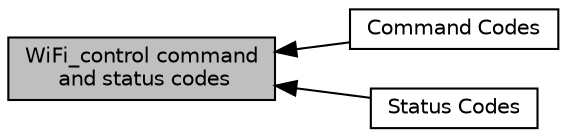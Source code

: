 digraph "WiFi_control command and status codes"
{
  edge [fontname="Helvetica",fontsize="10",labelfontname="Helvetica",labelfontsize="10"];
  node [fontname="Helvetica",fontsize="10",shape=record];
  rankdir=LR;
  Node0 [label="WiFi_control command\l and status codes",height=0.2,width=0.4,color="black", fillcolor="grey75", style="filled", fontcolor="black"];
  Node2 [label="Command Codes",height=0.2,width=0.4,color="black", fillcolor="white", style="filled",URL="$group___wi_fi___c_m_d.html"];
  Node1 [label="Status Codes",height=0.2,width=0.4,color="black", fillcolor="white", style="filled",URL="$group___wi_fi___s_t_a_t_u_s.html"];
  Node0->Node1 [shape=plaintext, dir="back", style="solid"];
  Node0->Node2 [shape=plaintext, dir="back", style="solid"];
}
